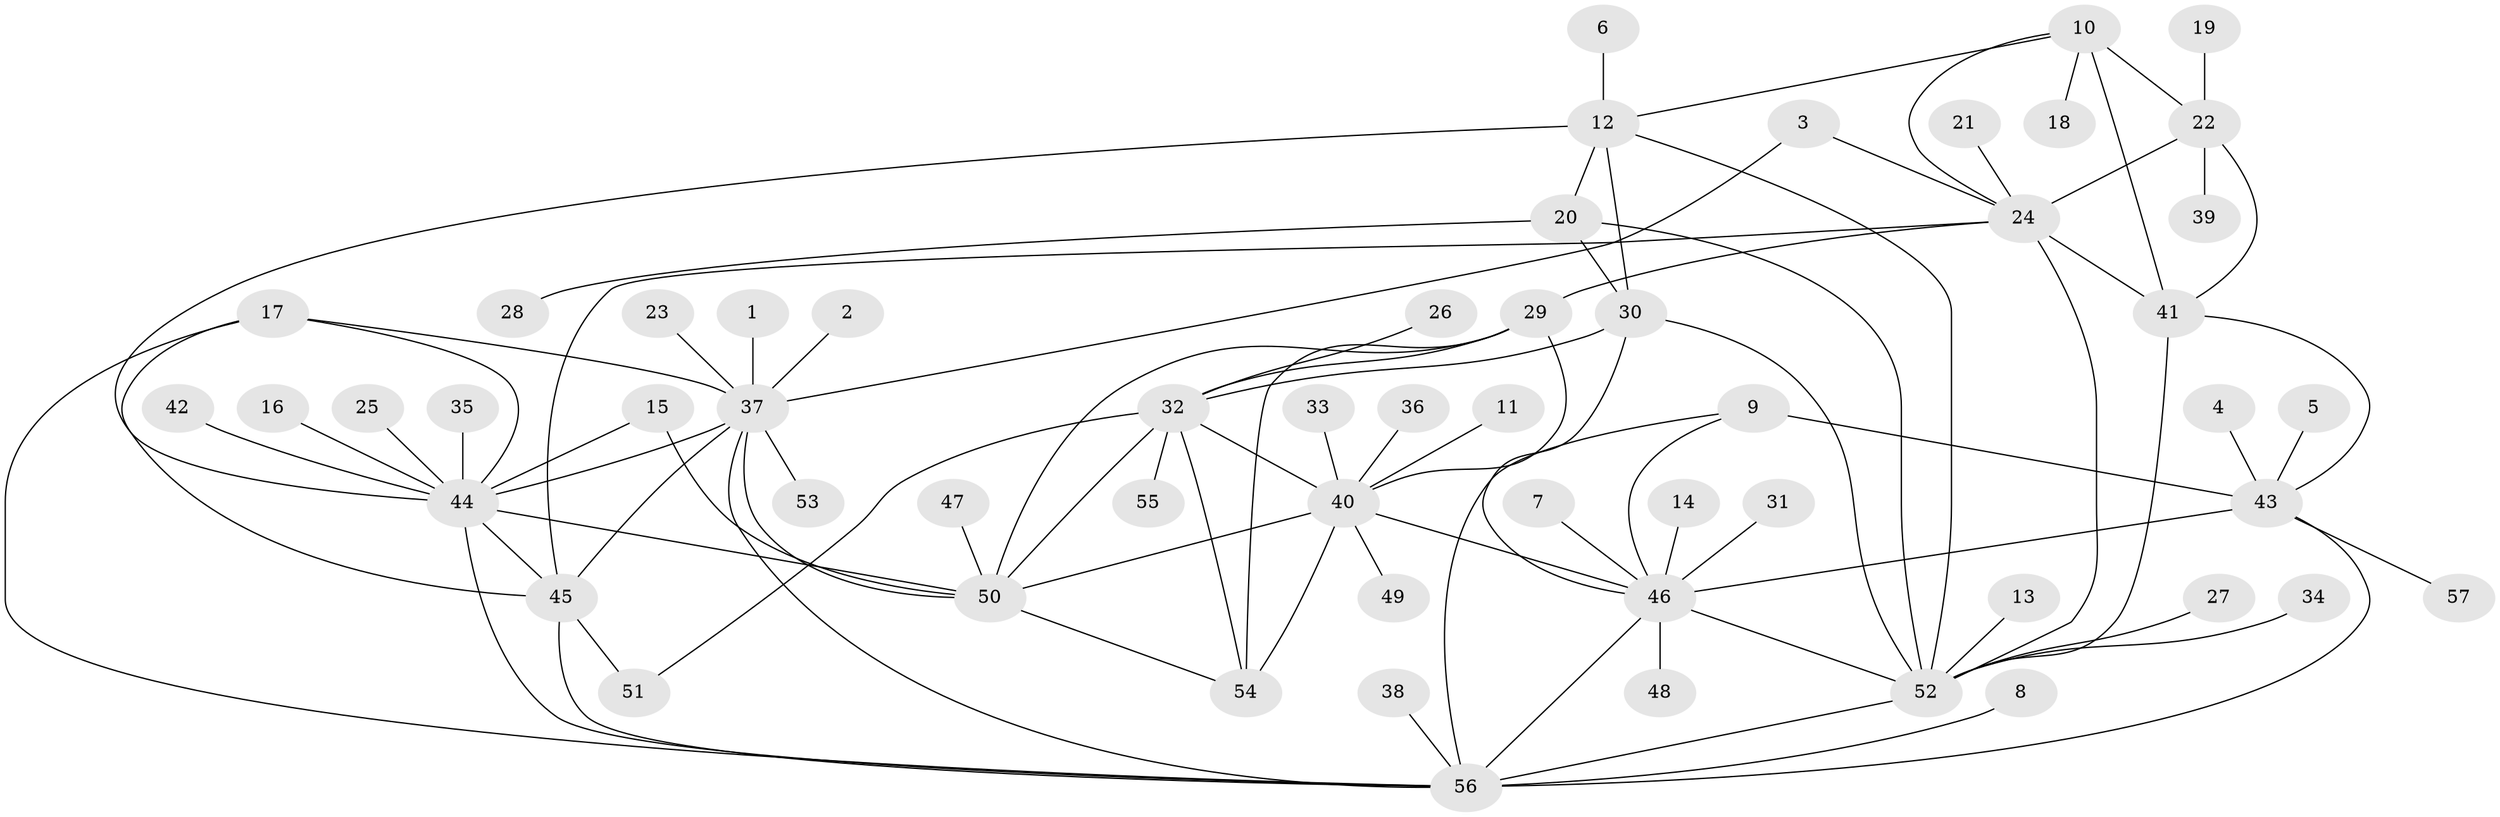 // original degree distribution, {8: 0.044642857142857144, 13: 0.008928571428571428, 6: 0.07142857142857142, 7: 0.026785714285714284, 5: 0.026785714285714284, 10: 0.017857142857142856, 11: 0.017857142857142856, 9: 0.008928571428571428, 12: 0.008928571428571428, 1: 0.5892857142857143, 2: 0.15178571428571427, 4: 0.008928571428571428, 3: 0.017857142857142856}
// Generated by graph-tools (version 1.1) at 2025/50/03/09/25 03:50:39]
// undirected, 57 vertices, 91 edges
graph export_dot {
graph [start="1"]
  node [color=gray90,style=filled];
  1;
  2;
  3;
  4;
  5;
  6;
  7;
  8;
  9;
  10;
  11;
  12;
  13;
  14;
  15;
  16;
  17;
  18;
  19;
  20;
  21;
  22;
  23;
  24;
  25;
  26;
  27;
  28;
  29;
  30;
  31;
  32;
  33;
  34;
  35;
  36;
  37;
  38;
  39;
  40;
  41;
  42;
  43;
  44;
  45;
  46;
  47;
  48;
  49;
  50;
  51;
  52;
  53;
  54;
  55;
  56;
  57;
  1 -- 37 [weight=1.0];
  2 -- 37 [weight=1.0];
  3 -- 24 [weight=1.0];
  3 -- 37 [weight=1.0];
  4 -- 43 [weight=1.0];
  5 -- 43 [weight=1.0];
  6 -- 12 [weight=1.0];
  7 -- 46 [weight=1.0];
  8 -- 56 [weight=1.0];
  9 -- 43 [weight=2.0];
  9 -- 46 [weight=1.0];
  9 -- 56 [weight=1.0];
  10 -- 12 [weight=1.0];
  10 -- 18 [weight=1.0];
  10 -- 22 [weight=1.0];
  10 -- 24 [weight=1.0];
  10 -- 41 [weight=2.0];
  11 -- 40 [weight=1.0];
  12 -- 20 [weight=2.0];
  12 -- 30 [weight=1.0];
  12 -- 44 [weight=1.0];
  12 -- 52 [weight=1.0];
  13 -- 52 [weight=1.0];
  14 -- 46 [weight=1.0];
  15 -- 44 [weight=1.0];
  15 -- 50 [weight=1.0];
  16 -- 44 [weight=1.0];
  17 -- 37 [weight=1.0];
  17 -- 44 [weight=1.0];
  17 -- 45 [weight=1.0];
  17 -- 56 [weight=1.0];
  19 -- 22 [weight=1.0];
  20 -- 28 [weight=1.0];
  20 -- 30 [weight=2.0];
  20 -- 52 [weight=2.0];
  21 -- 24 [weight=1.0];
  22 -- 24 [weight=1.0];
  22 -- 39 [weight=1.0];
  22 -- 41 [weight=2.0];
  23 -- 37 [weight=1.0];
  24 -- 29 [weight=1.0];
  24 -- 41 [weight=2.0];
  24 -- 45 [weight=1.0];
  24 -- 52 [weight=1.0];
  25 -- 44 [weight=1.0];
  26 -- 32 [weight=1.0];
  27 -- 52 [weight=1.0];
  29 -- 32 [weight=1.0];
  29 -- 40 [weight=1.0];
  29 -- 50 [weight=1.0];
  29 -- 54 [weight=1.0];
  30 -- 32 [weight=1.0];
  30 -- 46 [weight=1.0];
  30 -- 52 [weight=1.0];
  31 -- 46 [weight=1.0];
  32 -- 40 [weight=1.0];
  32 -- 50 [weight=1.0];
  32 -- 51 [weight=1.0];
  32 -- 54 [weight=1.0];
  32 -- 55 [weight=1.0];
  33 -- 40 [weight=1.0];
  34 -- 52 [weight=1.0];
  35 -- 44 [weight=1.0];
  36 -- 40 [weight=1.0];
  37 -- 44 [weight=1.0];
  37 -- 45 [weight=1.0];
  37 -- 50 [weight=1.0];
  37 -- 53 [weight=1.0];
  37 -- 56 [weight=1.0];
  38 -- 56 [weight=1.0];
  40 -- 46 [weight=1.0];
  40 -- 49 [weight=1.0];
  40 -- 50 [weight=1.0];
  40 -- 54 [weight=1.0];
  41 -- 43 [weight=1.0];
  41 -- 52 [weight=1.0];
  42 -- 44 [weight=1.0];
  43 -- 46 [weight=2.0];
  43 -- 56 [weight=2.0];
  43 -- 57 [weight=1.0];
  44 -- 45 [weight=1.0];
  44 -- 50 [weight=1.0];
  44 -- 56 [weight=1.0];
  45 -- 51 [weight=1.0];
  45 -- 56 [weight=1.0];
  46 -- 48 [weight=1.0];
  46 -- 52 [weight=1.0];
  46 -- 56 [weight=1.0];
  47 -- 50 [weight=1.0];
  50 -- 54 [weight=1.0];
  52 -- 56 [weight=1.0];
}
